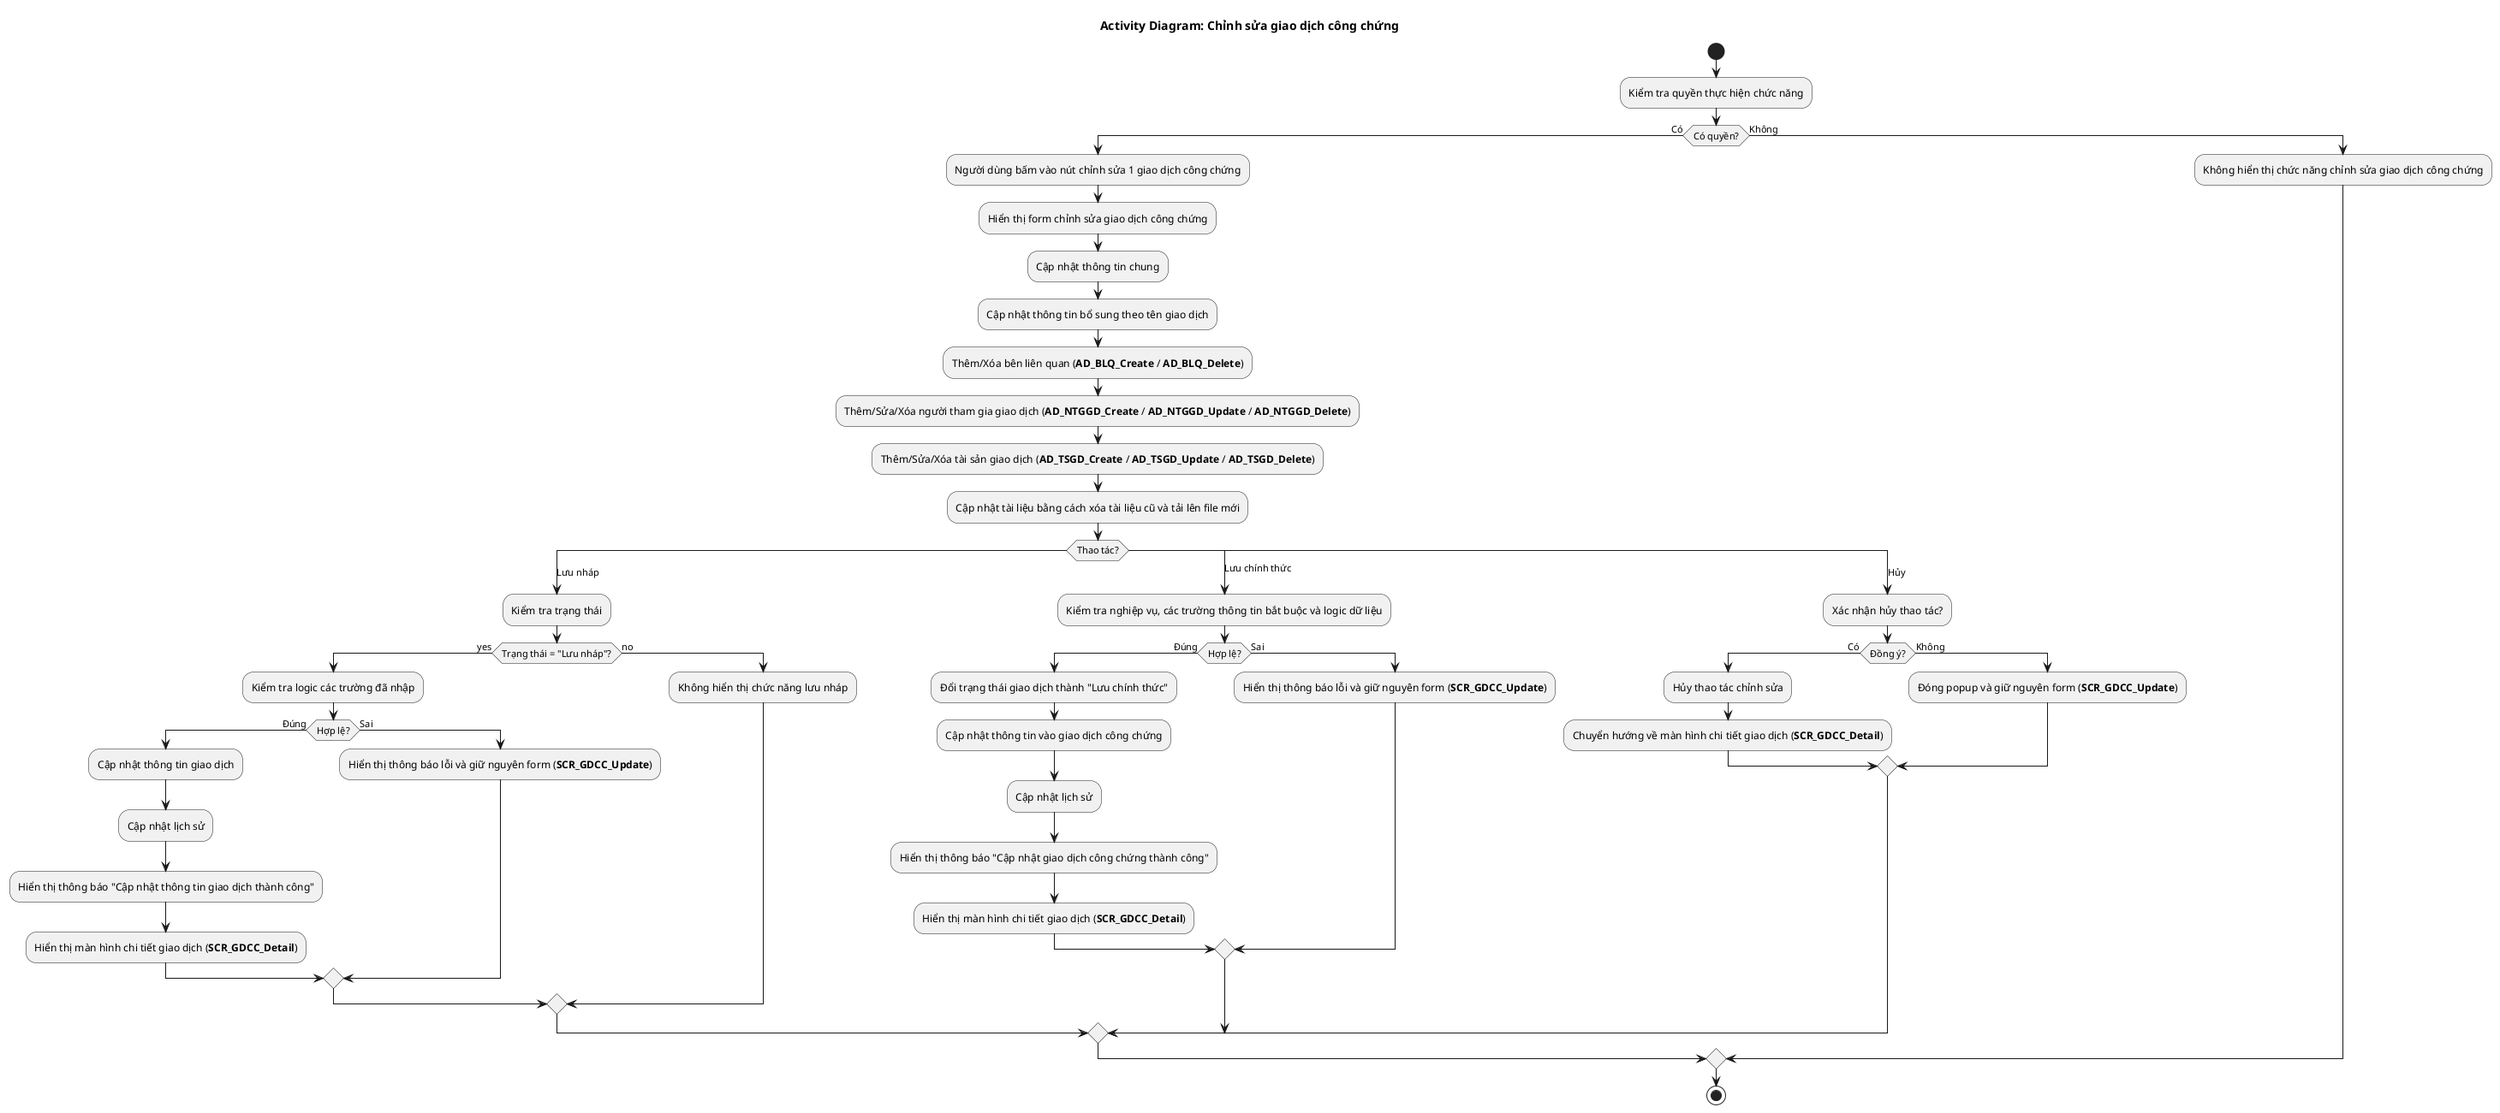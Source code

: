 @startuml AD_GDCC_Update
!pragma layout smetana
title Activity Diagram: Chỉnh sửa giao dịch công chứng

start
  :Kiểm tra quyền thực hiện chức năng;
  if (Có quyền?) then (Có)
    :Người dùng bấm vào nút chỉnh sửa 1 giao dịch công chứng;
    :Hiển thị form chỉnh sửa giao dịch công chứng;
    :Cập nhật thông tin chung;
    :Cập nhật thông tin bổ sung theo tên giao dịch;
    :Thêm/Xóa bên liên quan (**AD_BLQ_Create** / **AD_BLQ_Delete**);
    :Thêm/Sửa/Xóa người tham gia giao dịch (**AD_NTGGD_Create** / **AD_NTGGD_Update** / **AD_NTGGD_Delete**);
    :Thêm/Sửa/Xóa tài sản giao dịch (**AD_TSGD_Create** / **AD_TSGD_Update** / **AD_TSGD_Delete**);
    :Cập nhật tài liệu bằng cách xóa tài liệu cũ và tải lên file mới;

    switch (Thao tác?)
      case (Lưu nháp)
        :Kiểm tra trạng thái;
        if (Trạng thái = "Lưu nháp"?) then (yes)
          :Kiểm tra logic các trường đã nhập;
          if (Hợp lệ?) then (Đúng)
            :Cập nhật thông tin giao dịch;
            :Cập nhật lịch sử;
            :Hiển thị thông báo "Cập nhật thông tin giao dịch thành công";
            :Hiển thị màn hình chi tiết giao dịch (**SCR_GDCC_Detail**);
          else (Sai)
            :Hiển thị thông báo lỗi và giữ nguyên form (**SCR_GDCC_Update**);
          endif
        else (no)
          :Không hiển thị chức năng lưu nháp;
        endif
      case (Lưu chính thức)
        :Kiểm tra nghiệp vụ, các trường thông tin bắt buộc và logic dữ liệu;
        if (Hợp lệ?) then (Đúng)
          :Đổi trạng thái giao dịch thành "Lưu chính thức";
          :Cập nhật thông tin vào giao dịch công chứng;
          :Cập nhật lịch sử;
          :Hiển thị thông báo "Cập nhật giao dịch công chứng thành công";
          :Hiển thị màn hình chi tiết giao dịch (**SCR_GDCC_Detail**);
        else (Sai)
          :Hiển thị thông báo lỗi và giữ nguyên form (**SCR_GDCC_Update**);
        endif

      case (Hủy)
        :Xác nhận hủy thao tác?;
        if (Đồng ý?) then (Có)
          :Hủy thao tác chỉnh sửa;
          :Chuyển hướng về màn hình chi tiết giao dịch (**SCR_GDCC_Detail**);
        else (Không)
          :Đóng popup và giữ nguyên form (**SCR_GDCC_Update**);
        endif
    endswitch
  else (Không)
    :Không hiển thị chức năng chỉnh sửa giao dịch công chứng;
  endif
stop
@enduml
